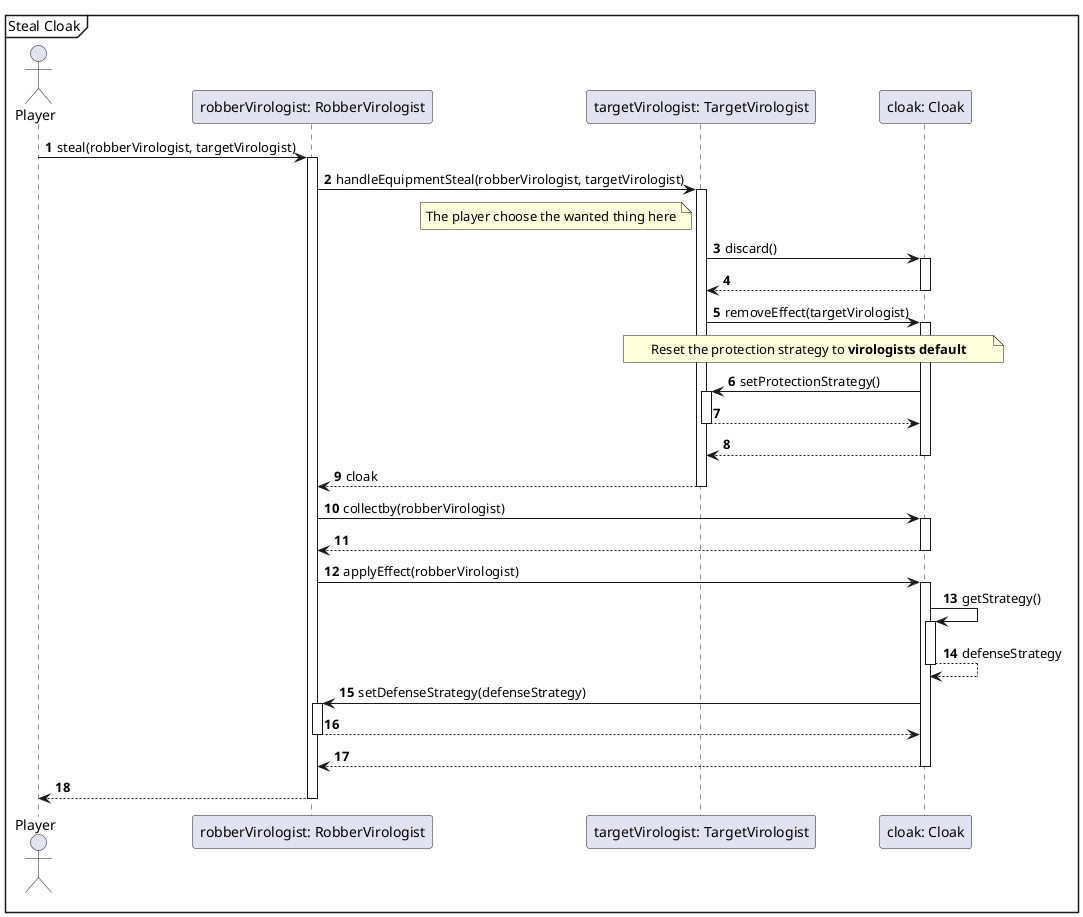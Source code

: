 @startuml
'https://plantuml.com/sequence-diagram
autonumber

mainframe Steal Cloak

actor Player

Player -> "robberVirologist: RobberVirologist"++: steal(robberVirologist, targetVirologist)

"robberVirologist: RobberVirologist" ->  "targetVirologist: TargetVirologist"++: handleEquipmentSteal(robberVirologist, targetVirologist)


        note left  "targetVirologist: TargetVirologist"
            The player choose the wanted thing here
        end note

         "targetVirologist: TargetVirologist"->"cloak: Cloak"++:discard()
        "cloak: Cloak"--> "targetVirologist: TargetVirologist"--
        "targetVirologist: TargetVirologist" -> "cloak: Cloak"++ : removeEffect(targetVirologist)
        note over  "targetVirologist: TargetVirologist", "cloak: Cloak"
        Reset the protection strategy to **virologists default**
        end note
        
        "cloak: Cloak" ->  "targetVirologist: TargetVirologist"++: setProtectionStrategy()
         "targetVirologist: TargetVirologist" --> "cloak: Cloak"--

        "cloak: Cloak"--> "targetVirologist: TargetVirologist"--

     "targetVirologist: TargetVirologist" -->"robberVirologist: RobberVirologist"--: cloak
    "robberVirologist: RobberVirologist"->"cloak: Cloak"++:collectby(robberVirologist)
    "cloak: Cloak" --> "robberVirologist: RobberVirologist"--
"robberVirologist: RobberVirologist" -> "cloak: Cloak"++ : applyEffect(robberVirologist)



"cloak: Cloak" -> "cloak: Cloak"++ : getStrategy()
"cloak: Cloak" --> "cloak: Cloak"-- : defenseStrategy

"cloak: Cloak" -> "robberVirologist: RobberVirologist"++: setDefenseStrategy(defenseStrategy)
"robberVirologist: RobberVirologist" --> "cloak: Cloak"--
"cloak: Cloak" --> "robberVirologist: RobberVirologist"--


"robberVirologist: RobberVirologist" --> Player --
@enduml